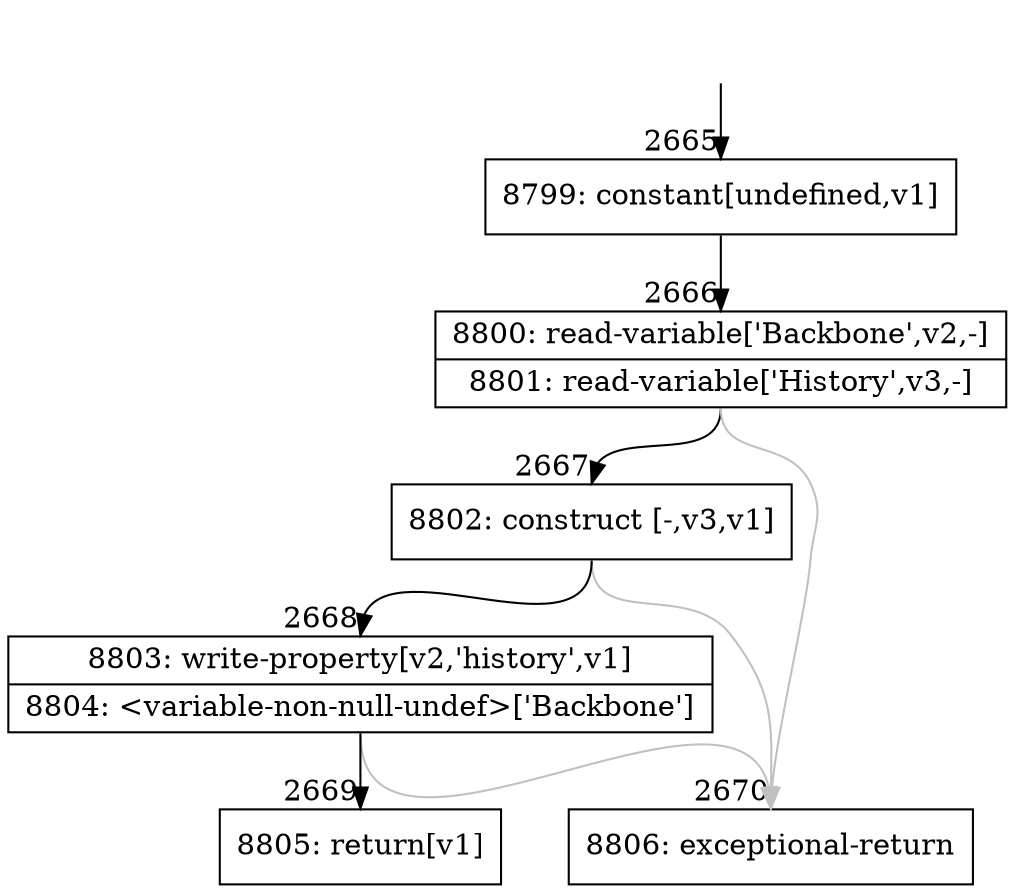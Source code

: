 digraph {
rankdir="TD"
BB_entry212[shape=none,label=""];
BB_entry212 -> BB2665 [tailport=s, headport=n, headlabel="    2665"]
BB2665 [shape=record label="{8799: constant[undefined,v1]}" ] 
BB2665 -> BB2666 [tailport=s, headport=n, headlabel="      2666"]
BB2666 [shape=record label="{8800: read-variable['Backbone',v2,-]|8801: read-variable['History',v3,-]}" ] 
BB2666 -> BB2667 [tailport=s, headport=n, headlabel="      2667"]
BB2666 -> BB2670 [tailport=s, headport=n, color=gray, headlabel="      2670"]
BB2667 [shape=record label="{8802: construct [-,v3,v1]}" ] 
BB2667 -> BB2668 [tailport=s, headport=n, headlabel="      2668"]
BB2667 -> BB2670 [tailport=s, headport=n, color=gray]
BB2668 [shape=record label="{8803: write-property[v2,'history',v1]|8804: \<variable-non-null-undef\>['Backbone']}" ] 
BB2668 -> BB2669 [tailport=s, headport=n, headlabel="      2669"]
BB2668 -> BB2670 [tailport=s, headport=n, color=gray]
BB2669 [shape=record label="{8805: return[v1]}" ] 
BB2670 [shape=record label="{8806: exceptional-return}" ] 
//#$~ 2356
}
